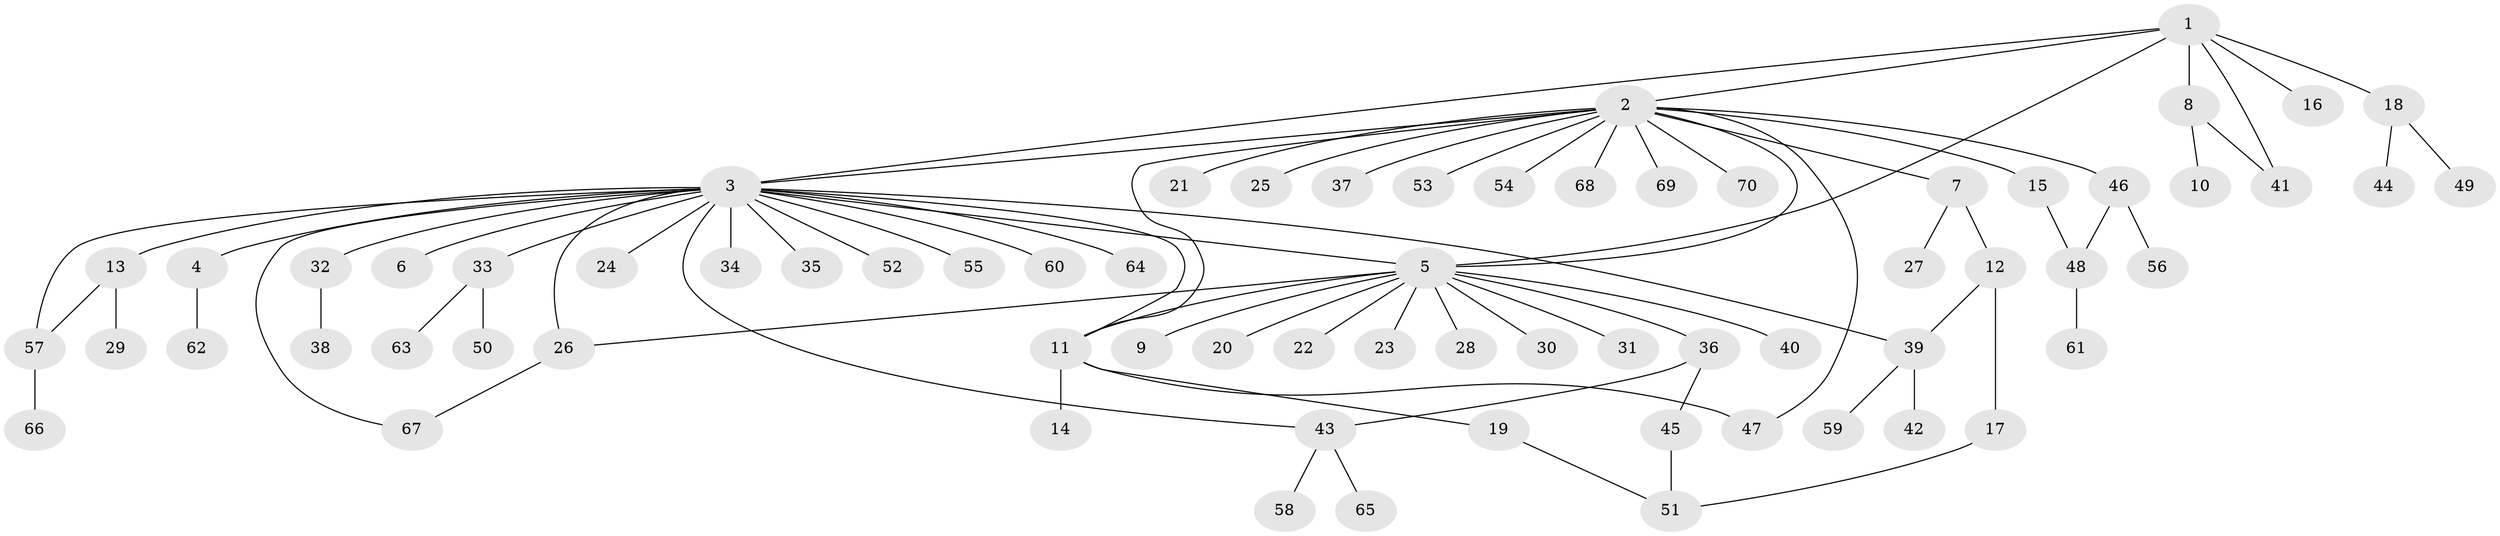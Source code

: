 // Generated by graph-tools (version 1.1) at 2025/35/03/09/25 02:35:21]
// undirected, 70 vertices, 84 edges
graph export_dot {
graph [start="1"]
  node [color=gray90,style=filled];
  1;
  2;
  3;
  4;
  5;
  6;
  7;
  8;
  9;
  10;
  11;
  12;
  13;
  14;
  15;
  16;
  17;
  18;
  19;
  20;
  21;
  22;
  23;
  24;
  25;
  26;
  27;
  28;
  29;
  30;
  31;
  32;
  33;
  34;
  35;
  36;
  37;
  38;
  39;
  40;
  41;
  42;
  43;
  44;
  45;
  46;
  47;
  48;
  49;
  50;
  51;
  52;
  53;
  54;
  55;
  56;
  57;
  58;
  59;
  60;
  61;
  62;
  63;
  64;
  65;
  66;
  67;
  68;
  69;
  70;
  1 -- 2;
  1 -- 3;
  1 -- 5;
  1 -- 8;
  1 -- 16;
  1 -- 18;
  1 -- 41;
  2 -- 3;
  2 -- 5;
  2 -- 7;
  2 -- 11;
  2 -- 15;
  2 -- 21;
  2 -- 25;
  2 -- 37;
  2 -- 46;
  2 -- 47;
  2 -- 53;
  2 -- 54;
  2 -- 68;
  2 -- 69;
  2 -- 70;
  3 -- 4;
  3 -- 5;
  3 -- 6;
  3 -- 11;
  3 -- 13;
  3 -- 24;
  3 -- 26;
  3 -- 32;
  3 -- 33;
  3 -- 34;
  3 -- 35;
  3 -- 39;
  3 -- 43;
  3 -- 52;
  3 -- 55;
  3 -- 57;
  3 -- 60;
  3 -- 64;
  3 -- 67;
  4 -- 62;
  5 -- 9;
  5 -- 11;
  5 -- 20;
  5 -- 22;
  5 -- 23;
  5 -- 26;
  5 -- 28;
  5 -- 30;
  5 -- 31;
  5 -- 36;
  5 -- 40;
  7 -- 12;
  7 -- 27;
  8 -- 10;
  8 -- 41;
  11 -- 14;
  11 -- 19;
  11 -- 47;
  12 -- 17;
  12 -- 39;
  13 -- 29;
  13 -- 57;
  15 -- 48;
  17 -- 51;
  18 -- 44;
  18 -- 49;
  19 -- 51;
  26 -- 67;
  32 -- 38;
  33 -- 50;
  33 -- 63;
  36 -- 43;
  36 -- 45;
  39 -- 42;
  39 -- 59;
  43 -- 58;
  43 -- 65;
  45 -- 51;
  46 -- 48;
  46 -- 56;
  48 -- 61;
  57 -- 66;
}
